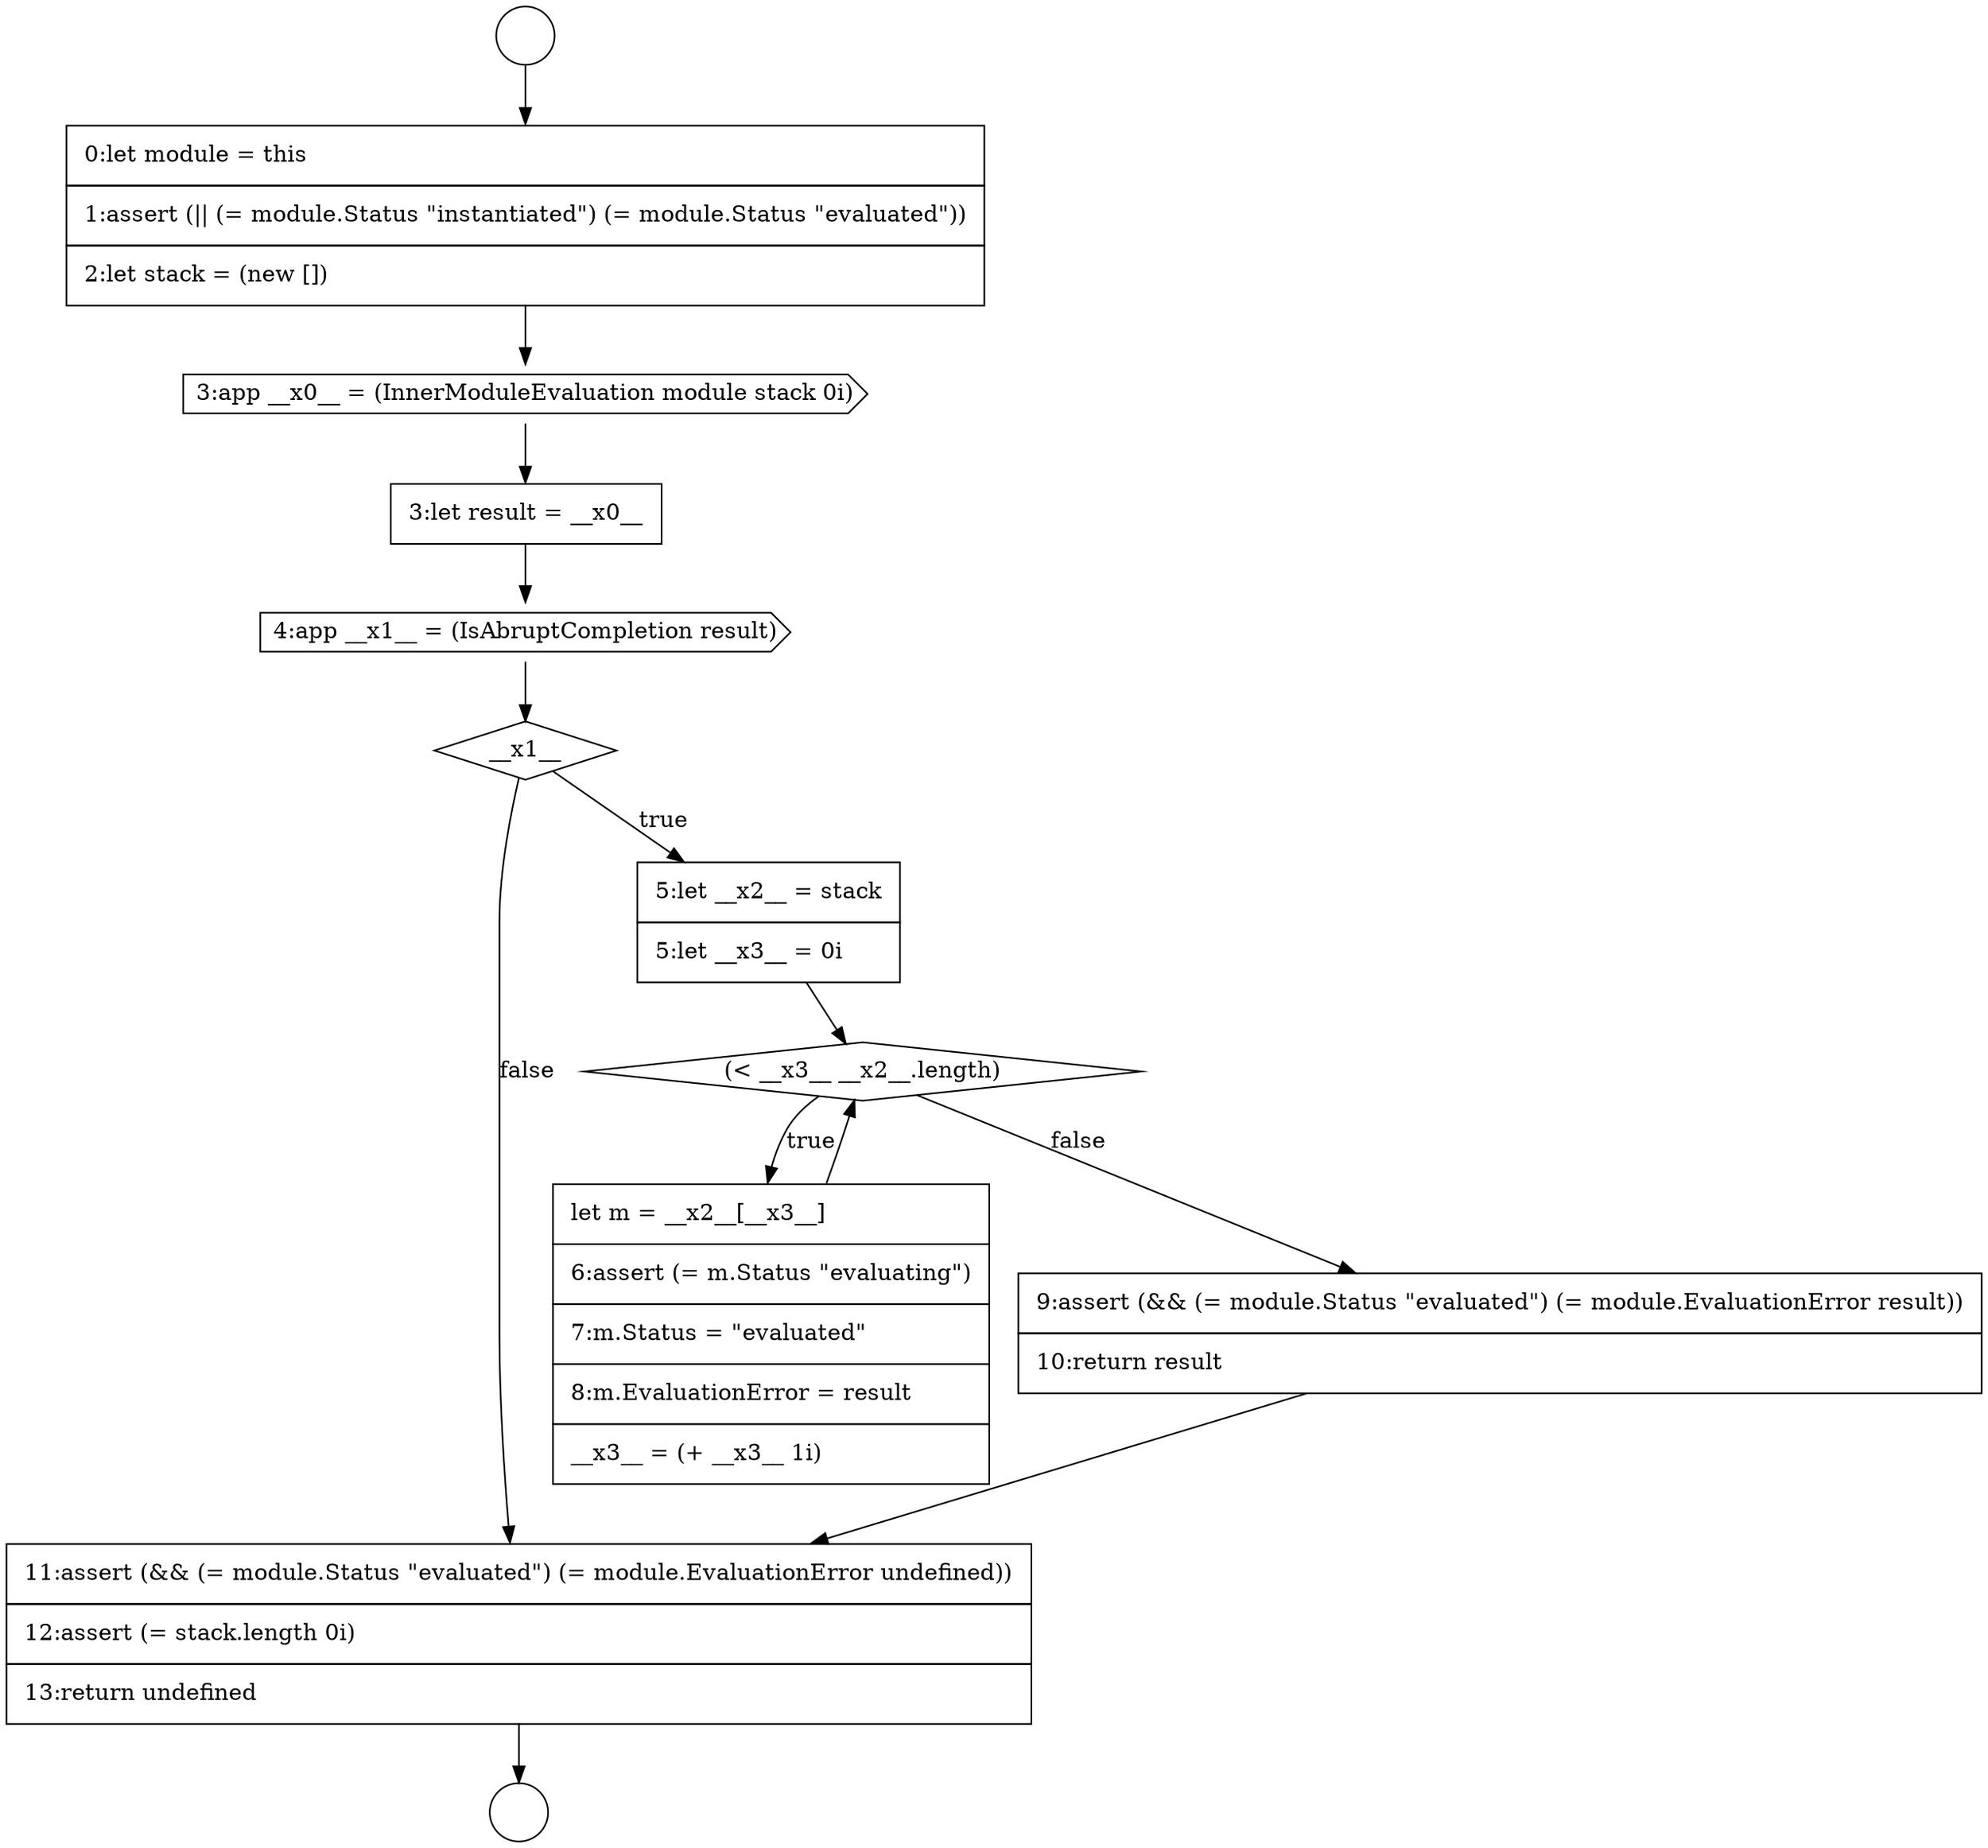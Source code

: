 digraph {
  node10373 [shape=circle label=" " color="black" fillcolor="white" style=filled]
  node10382 [shape=none, margin=0, label=<<font color="black">
    <table border="0" cellborder="1" cellspacing="0" cellpadding="10">
      <tr><td align="left">let m = __x2__[__x3__]</td></tr>
      <tr><td align="left">6:assert (= m.Status &quot;evaluating&quot;)</td></tr>
      <tr><td align="left">7:m.Status = &quot;evaluated&quot;</td></tr>
      <tr><td align="left">8:m.EvaluationError = result</td></tr>
      <tr><td align="left">__x3__ = (+ __x3__ 1i)</td></tr>
    </table>
  </font>> color="black" fillcolor="white" style=filled]
  node10378 [shape=cds, label=<<font color="black">4:app __x1__ = (IsAbruptCompletion result)</font>> color="black" fillcolor="white" style=filled]
  node10374 [shape=circle label=" " color="black" fillcolor="white" style=filled]
  node10381 [shape=diamond, label=<<font color="black">(&lt; __x3__ __x2__.length)</font>> color="black" fillcolor="white" style=filled]
  node10377 [shape=none, margin=0, label=<<font color="black">
    <table border="0" cellborder="1" cellspacing="0" cellpadding="10">
      <tr><td align="left">3:let result = __x0__</td></tr>
    </table>
  </font>> color="black" fillcolor="white" style=filled]
  node10384 [shape=none, margin=0, label=<<font color="black">
    <table border="0" cellborder="1" cellspacing="0" cellpadding="10">
      <tr><td align="left">11:assert (&amp;&amp; (= module.Status &quot;evaluated&quot;) (= module.EvaluationError undefined))</td></tr>
      <tr><td align="left">12:assert (= stack.length 0i)</td></tr>
      <tr><td align="left">13:return undefined</td></tr>
    </table>
  </font>> color="black" fillcolor="white" style=filled]
  node10376 [shape=cds, label=<<font color="black">3:app __x0__ = (InnerModuleEvaluation module stack 0i)</font>> color="black" fillcolor="white" style=filled]
  node10379 [shape=diamond, label=<<font color="black">__x1__</font>> color="black" fillcolor="white" style=filled]
  node10383 [shape=none, margin=0, label=<<font color="black">
    <table border="0" cellborder="1" cellspacing="0" cellpadding="10">
      <tr><td align="left">9:assert (&amp;&amp; (= module.Status &quot;evaluated&quot;) (= module.EvaluationError result))</td></tr>
      <tr><td align="left">10:return result</td></tr>
    </table>
  </font>> color="black" fillcolor="white" style=filled]
  node10375 [shape=none, margin=0, label=<<font color="black">
    <table border="0" cellborder="1" cellspacing="0" cellpadding="10">
      <tr><td align="left">0:let module = this</td></tr>
      <tr><td align="left">1:assert (|| (= module.Status &quot;instantiated&quot;) (= module.Status &quot;evaluated&quot;))</td></tr>
      <tr><td align="left">2:let stack = (new [])</td></tr>
    </table>
  </font>> color="black" fillcolor="white" style=filled]
  node10380 [shape=none, margin=0, label=<<font color="black">
    <table border="0" cellborder="1" cellspacing="0" cellpadding="10">
      <tr><td align="left">5:let __x2__ = stack</td></tr>
      <tr><td align="left">5:let __x3__ = 0i</td></tr>
    </table>
  </font>> color="black" fillcolor="white" style=filled]
  node10379 -> node10380 [label=<<font color="black">true</font>> color="black"]
  node10379 -> node10384 [label=<<font color="black">false</font>> color="black"]
  node10378 -> node10379 [ color="black"]
  node10381 -> node10382 [label=<<font color="black">true</font>> color="black"]
  node10381 -> node10383 [label=<<font color="black">false</font>> color="black"]
  node10384 -> node10374 [ color="black"]
  node10373 -> node10375 [ color="black"]
  node10376 -> node10377 [ color="black"]
  node10377 -> node10378 [ color="black"]
  node10382 -> node10381 [ color="black"]
  node10375 -> node10376 [ color="black"]
  node10383 -> node10384 [ color="black"]
  node10380 -> node10381 [ color="black"]
}
